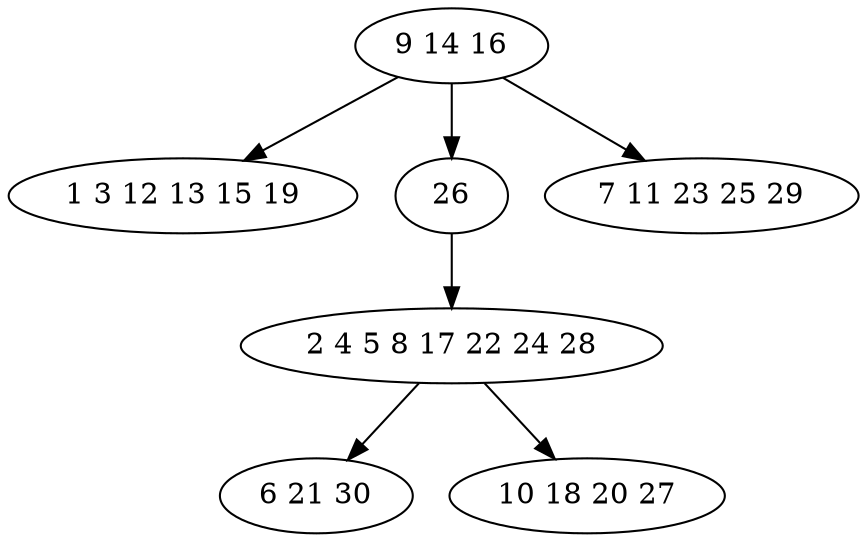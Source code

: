 digraph true_tree {
	"0" -> "1"
	"0" -> "2"
	"0" -> "3"
	"2" -> "4"
	"4" -> "5"
	"4" -> "6"
	"0" [label="9 14 16"];
	"1" [label="1 3 12 13 15 19"];
	"2" [label="26"];
	"3" [label="7 11 23 25 29"];
	"4" [label="2 4 5 8 17 22 24 28"];
	"5" [label="6 21 30"];
	"6" [label="10 18 20 27"];
}
